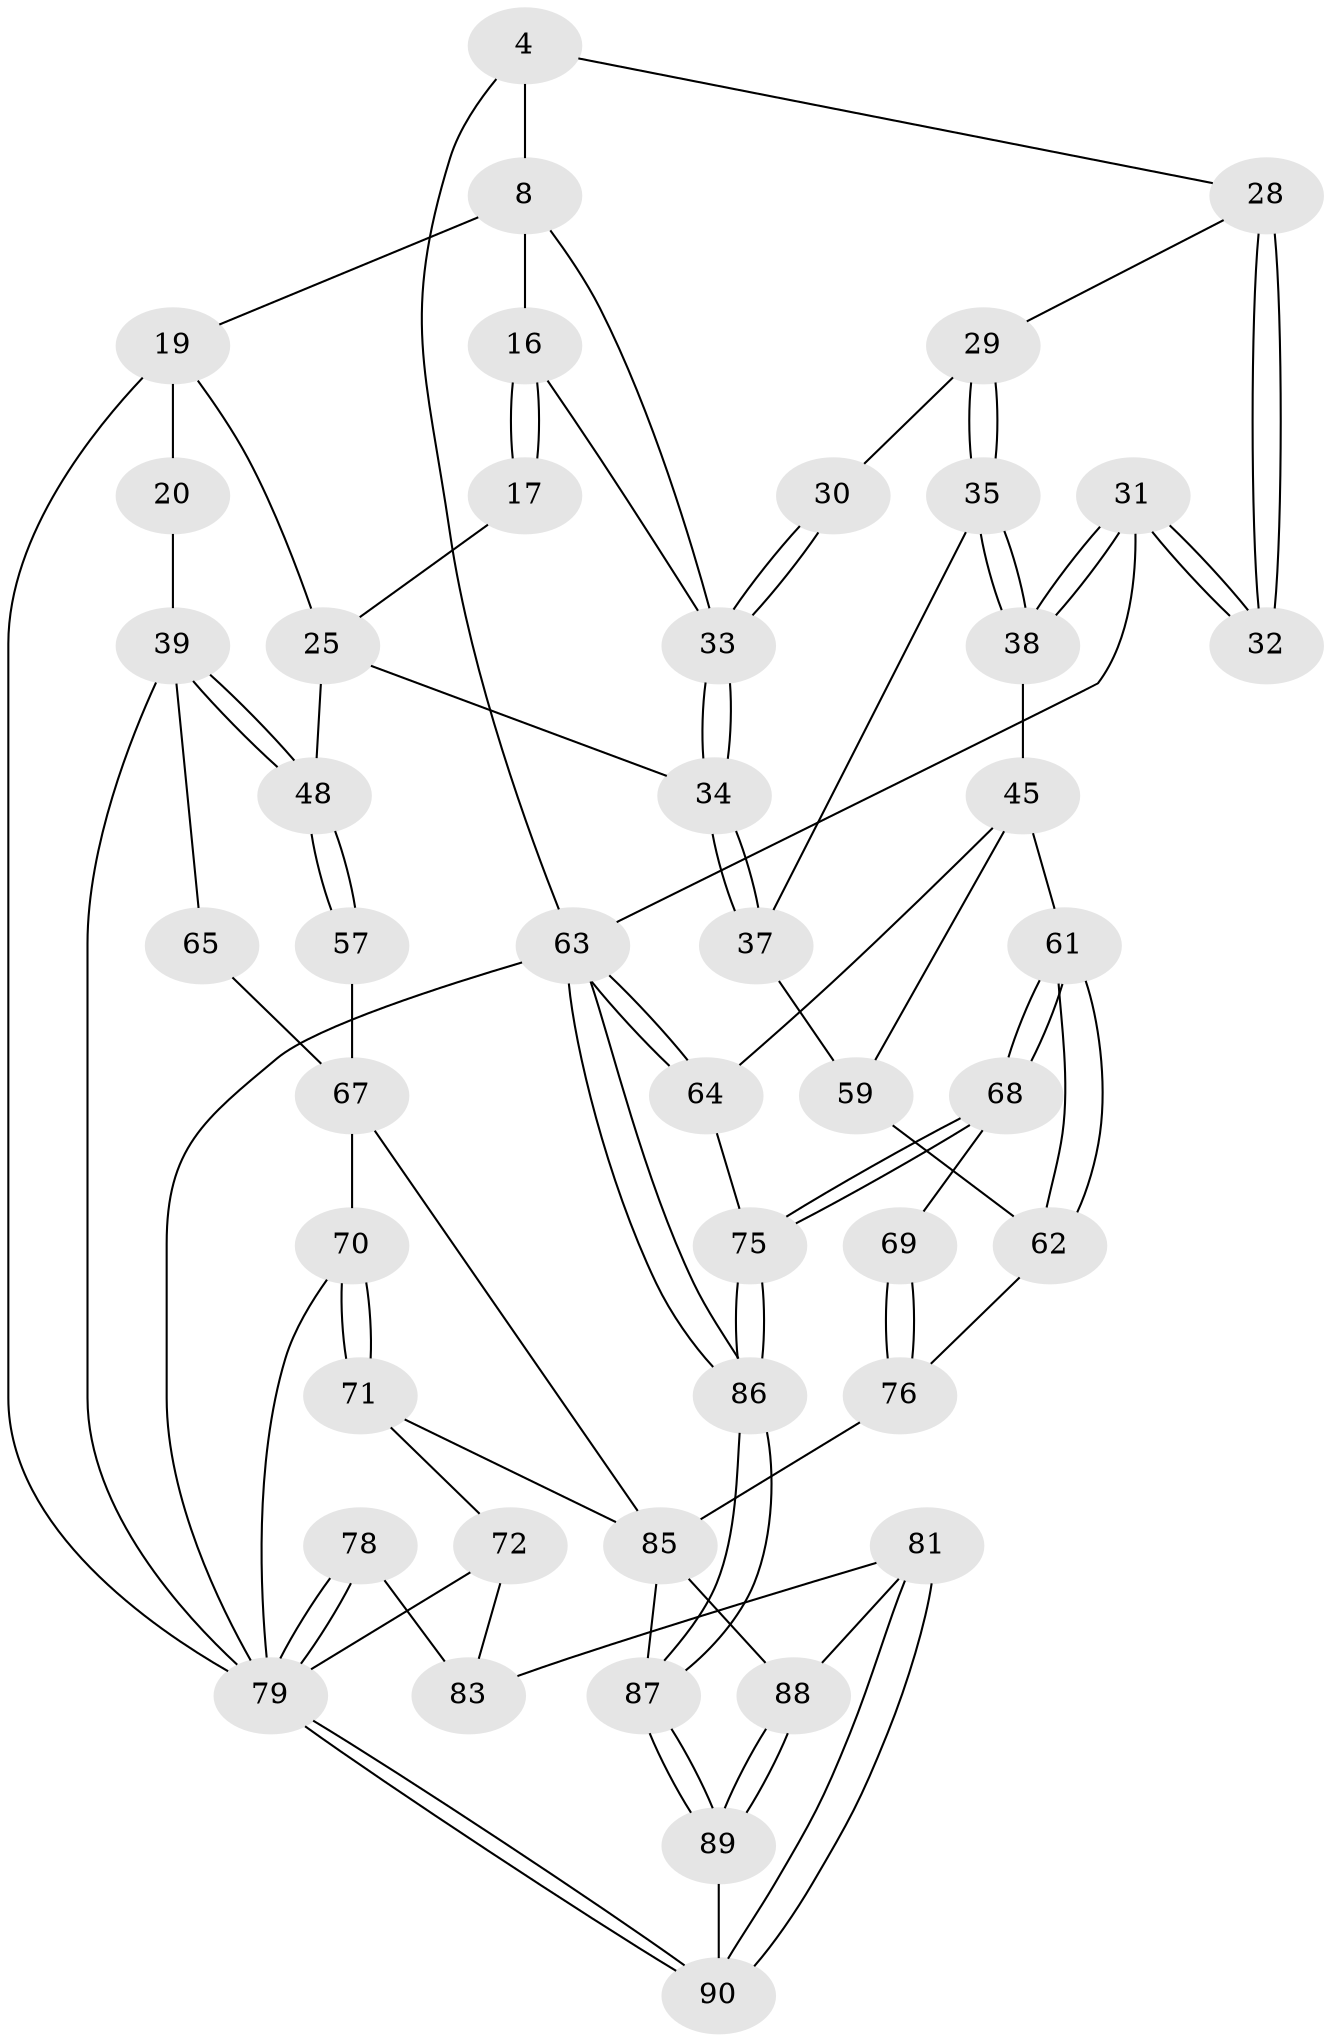 // original degree distribution, {3: 0.044444444444444446, 4: 0.26666666666666666, 5: 0.4, 6: 0.28888888888888886}
// Generated by graph-tools (version 1.1) at 2025/59/03/09/25 04:59:40]
// undirected, 45 vertices, 96 edges
graph export_dot {
graph [start="1"]
  node [color=gray90,style=filled];
  4 [pos="+1+0"];
  8 [pos="+0.3196605092658765+0",super="+1+3"];
  16 [pos="+0.5969274037279831+0.11637079146306323",super="+13"];
  17 [pos="+0.4518137962944644+0.17247321793315756"];
  19 [pos="+0.3205920238582653+0.09786178368475143",super="+9+11"];
  20 [pos="+0.2573554267924455+0.135900236038261"];
  25 [pos="+0.42681306473264546+0.28150373904911663",super="+18"];
  28 [pos="+0.9040006680867194+0.2408861060882423",super="+27"];
  29 [pos="+0.889530041067731+0.24786858910345075"];
  30 [pos="+0.8161666324805055+0.1730948080059575"];
  31 [pos="+1+0.2769402947556649"];
  32 [pos="+1+0.2598865245321984"];
  33 [pos="+0.6427043339164723+0.3154949645613733",super="+15+14"];
  34 [pos="+0.6342045668065238+0.3368484403146401"];
  35 [pos="+0.8799356743841757+0.32145111521040054"];
  37 [pos="+0.6482853985166241+0.3613456918695267",super="+36"];
  38 [pos="+1+0.3303053932150342"];
  39 [pos="+0.014309895131874847+0.5054239557032771",super="+24+23"];
  45 [pos="+1+0.5754874257805965",super="+44"];
  48 [pos="+0.30572143549275155+0.3770806225854856",super="+26"];
  57 [pos="+0.30924013317495647+0.43913150164165116"];
  59 [pos="+0.7969811548145807+0.502573395318786",super="+46+47+58"];
  61 [pos="+1+0.601157765123371"];
  62 [pos="+0.8215382537612581+0.5807579347690491",super="+60"];
  63 [pos="+1+1",super="+5"];
  64 [pos="+1+0.8980582228182417"];
  65 [pos="+0.056362033999525135+0.5039653245781319",super="+40"];
  67 [pos="+0.17766138360297118+0.6220378159168964",super="+41+56"];
  68 [pos="+0.8876849334764406+0.7230536607303505"];
  69 [pos="+0.8625517328865371+0.7303922026635298"];
  70 [pos="+0.087284880264035+0.7070393109626897",super="+42"];
  71 [pos="+0.08578681446936375+0.7378382344291659"];
  72 [pos="+0.0725891794842508+0.7577873923710441"];
  75 [pos="+0.9312699637893793+0.8263784558653249"];
  76 [pos="+0.7750832464293596+0.8115759839548062",super="+52+51+66"];
  78 [pos="+0+1",super="+77"];
  79 [pos="+0+1",super="+7+73"];
  81 [pos="+0.2883477392278668+0.9133171279665674"];
  83 [pos="+0.09555572203757645+0.8223820084442444",super="+82"];
  85 [pos="+0.5996471146512514+0.8191663930610715",super="+84+74"];
  86 [pos="+0.8349169398696411+1"];
  87 [pos="+0.8171390386411247+1"];
  88 [pos="+0.5478827176313165+0.9063257441709502",super="+80"];
  89 [pos="+0.6487910771965675+1"];
  90 [pos="+0.28029815397501684+1"];
  4 -- 28;
  4 -- 63;
  4 -- 8;
  8 -- 16 [weight=2];
  8 -- 33;
  8 -- 19;
  16 -- 17 [weight=2];
  16 -- 17;
  16 -- 33;
  17 -- 25;
  19 -- 20 [weight=2];
  19 -- 79 [weight=2];
  19 -- 25;
  20 -- 39;
  25 -- 34;
  25 -- 48;
  28 -- 29;
  28 -- 32 [weight=2];
  28 -- 32;
  29 -- 30;
  29 -- 35;
  29 -- 35;
  30 -- 33 [weight=2];
  30 -- 33;
  31 -- 32;
  31 -- 32;
  31 -- 38;
  31 -- 38;
  31 -- 63;
  33 -- 34;
  33 -- 34;
  34 -- 37;
  34 -- 37;
  35 -- 38;
  35 -- 38;
  35 -- 37;
  37 -- 59 [weight=2];
  38 -- 45;
  39 -- 48 [weight=2];
  39 -- 48;
  39 -- 79;
  39 -- 65;
  45 -- 61;
  45 -- 64;
  45 -- 59;
  48 -- 57;
  48 -- 57;
  57 -- 67;
  59 -- 62 [weight=2];
  61 -- 62;
  61 -- 62;
  61 -- 68;
  61 -- 68;
  62 -- 76 [weight=2];
  63 -- 64;
  63 -- 64;
  63 -- 86;
  63 -- 86;
  63 -- 79 [weight=2];
  64 -- 75;
  65 -- 67 [weight=2];
  67 -- 70 [weight=2];
  67 -- 85;
  68 -- 69;
  68 -- 75;
  68 -- 75;
  69 -- 76 [weight=2];
  69 -- 76;
  70 -- 71;
  70 -- 71;
  70 -- 79;
  71 -- 72;
  71 -- 85;
  72 -- 83;
  72 -- 79;
  75 -- 86;
  75 -- 86;
  76 -- 85 [weight=2];
  78 -- 79 [weight=2];
  78 -- 79;
  78 -- 83 [weight=2];
  79 -- 90;
  79 -- 90;
  81 -- 90;
  81 -- 90;
  81 -- 83;
  81 -- 88;
  85 -- 88 [weight=2];
  85 -- 87;
  86 -- 87;
  86 -- 87;
  87 -- 89;
  87 -- 89;
  88 -- 89;
  88 -- 89;
  89 -- 90;
}
